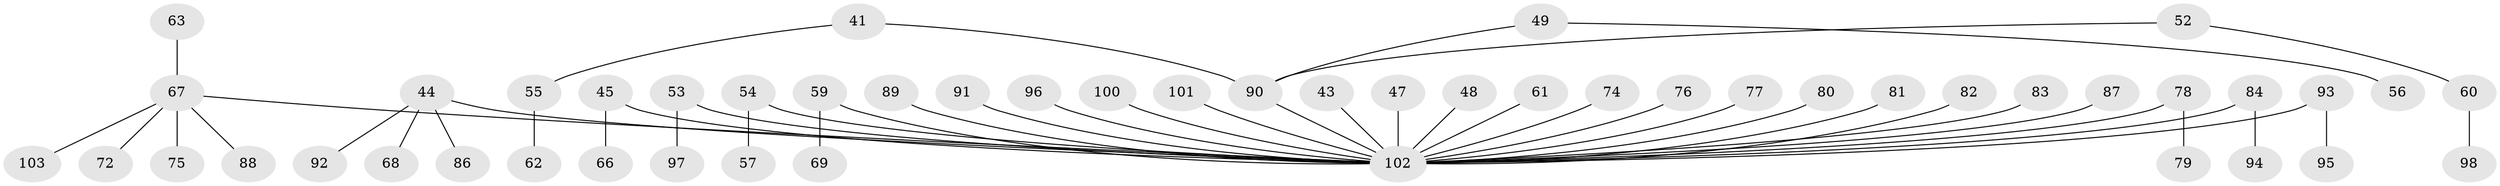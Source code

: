// original degree distribution, {5: 0.05825242718446602, 4: 0.04854368932038835, 11: 0.009708737864077669, 3: 0.08737864077669903, 2: 0.2815533980582524, 1: 0.5048543689320388, 6: 0.009708737864077669}
// Generated by graph-tools (version 1.1) at 2025/55/03/04/25 21:55:38]
// undirected, 51 vertices, 50 edges
graph export_dot {
graph [start="1"]
  node [color=gray90,style=filled];
  41;
  43;
  44;
  45;
  47 [super="+11+23"];
  48;
  49;
  52;
  53;
  54;
  55;
  56;
  57;
  59;
  60;
  61;
  62;
  63;
  66;
  67 [super="+65+24"];
  68;
  69;
  72;
  74;
  75;
  76 [super="+13"];
  77;
  78;
  79;
  80;
  81;
  82;
  83;
  84;
  86;
  87;
  88;
  89;
  90 [super="+36"];
  91;
  92;
  93 [super="+85"];
  94;
  95;
  96;
  97;
  98;
  100;
  101;
  102 [super="+73+99+71+58+26+50+51+42+35+40"];
  103;
  41 -- 55;
  41 -- 90;
  43 -- 102;
  44 -- 68;
  44 -- 86;
  44 -- 92;
  44 -- 102;
  45 -- 66;
  45 -- 102;
  47 -- 102;
  48 -- 102;
  49 -- 56;
  49 -- 90;
  52 -- 60;
  52 -- 90;
  53 -- 97;
  53 -- 102;
  54 -- 57;
  54 -- 102;
  55 -- 62;
  59 -- 69;
  59 -- 102;
  60 -- 98;
  61 -- 102;
  63 -- 67;
  67 -- 72;
  67 -- 75;
  67 -- 103;
  67 -- 88;
  67 -- 102;
  74 -- 102;
  76 -- 102;
  77 -- 102;
  78 -- 79;
  78 -- 102;
  80 -- 102;
  81 -- 102;
  82 -- 102;
  83 -- 102;
  84 -- 94;
  84 -- 102;
  87 -- 102;
  89 -- 102;
  90 -- 102;
  91 -- 102;
  93 -- 95;
  93 -- 102;
  96 -- 102;
  100 -- 102;
  101 -- 102;
}
